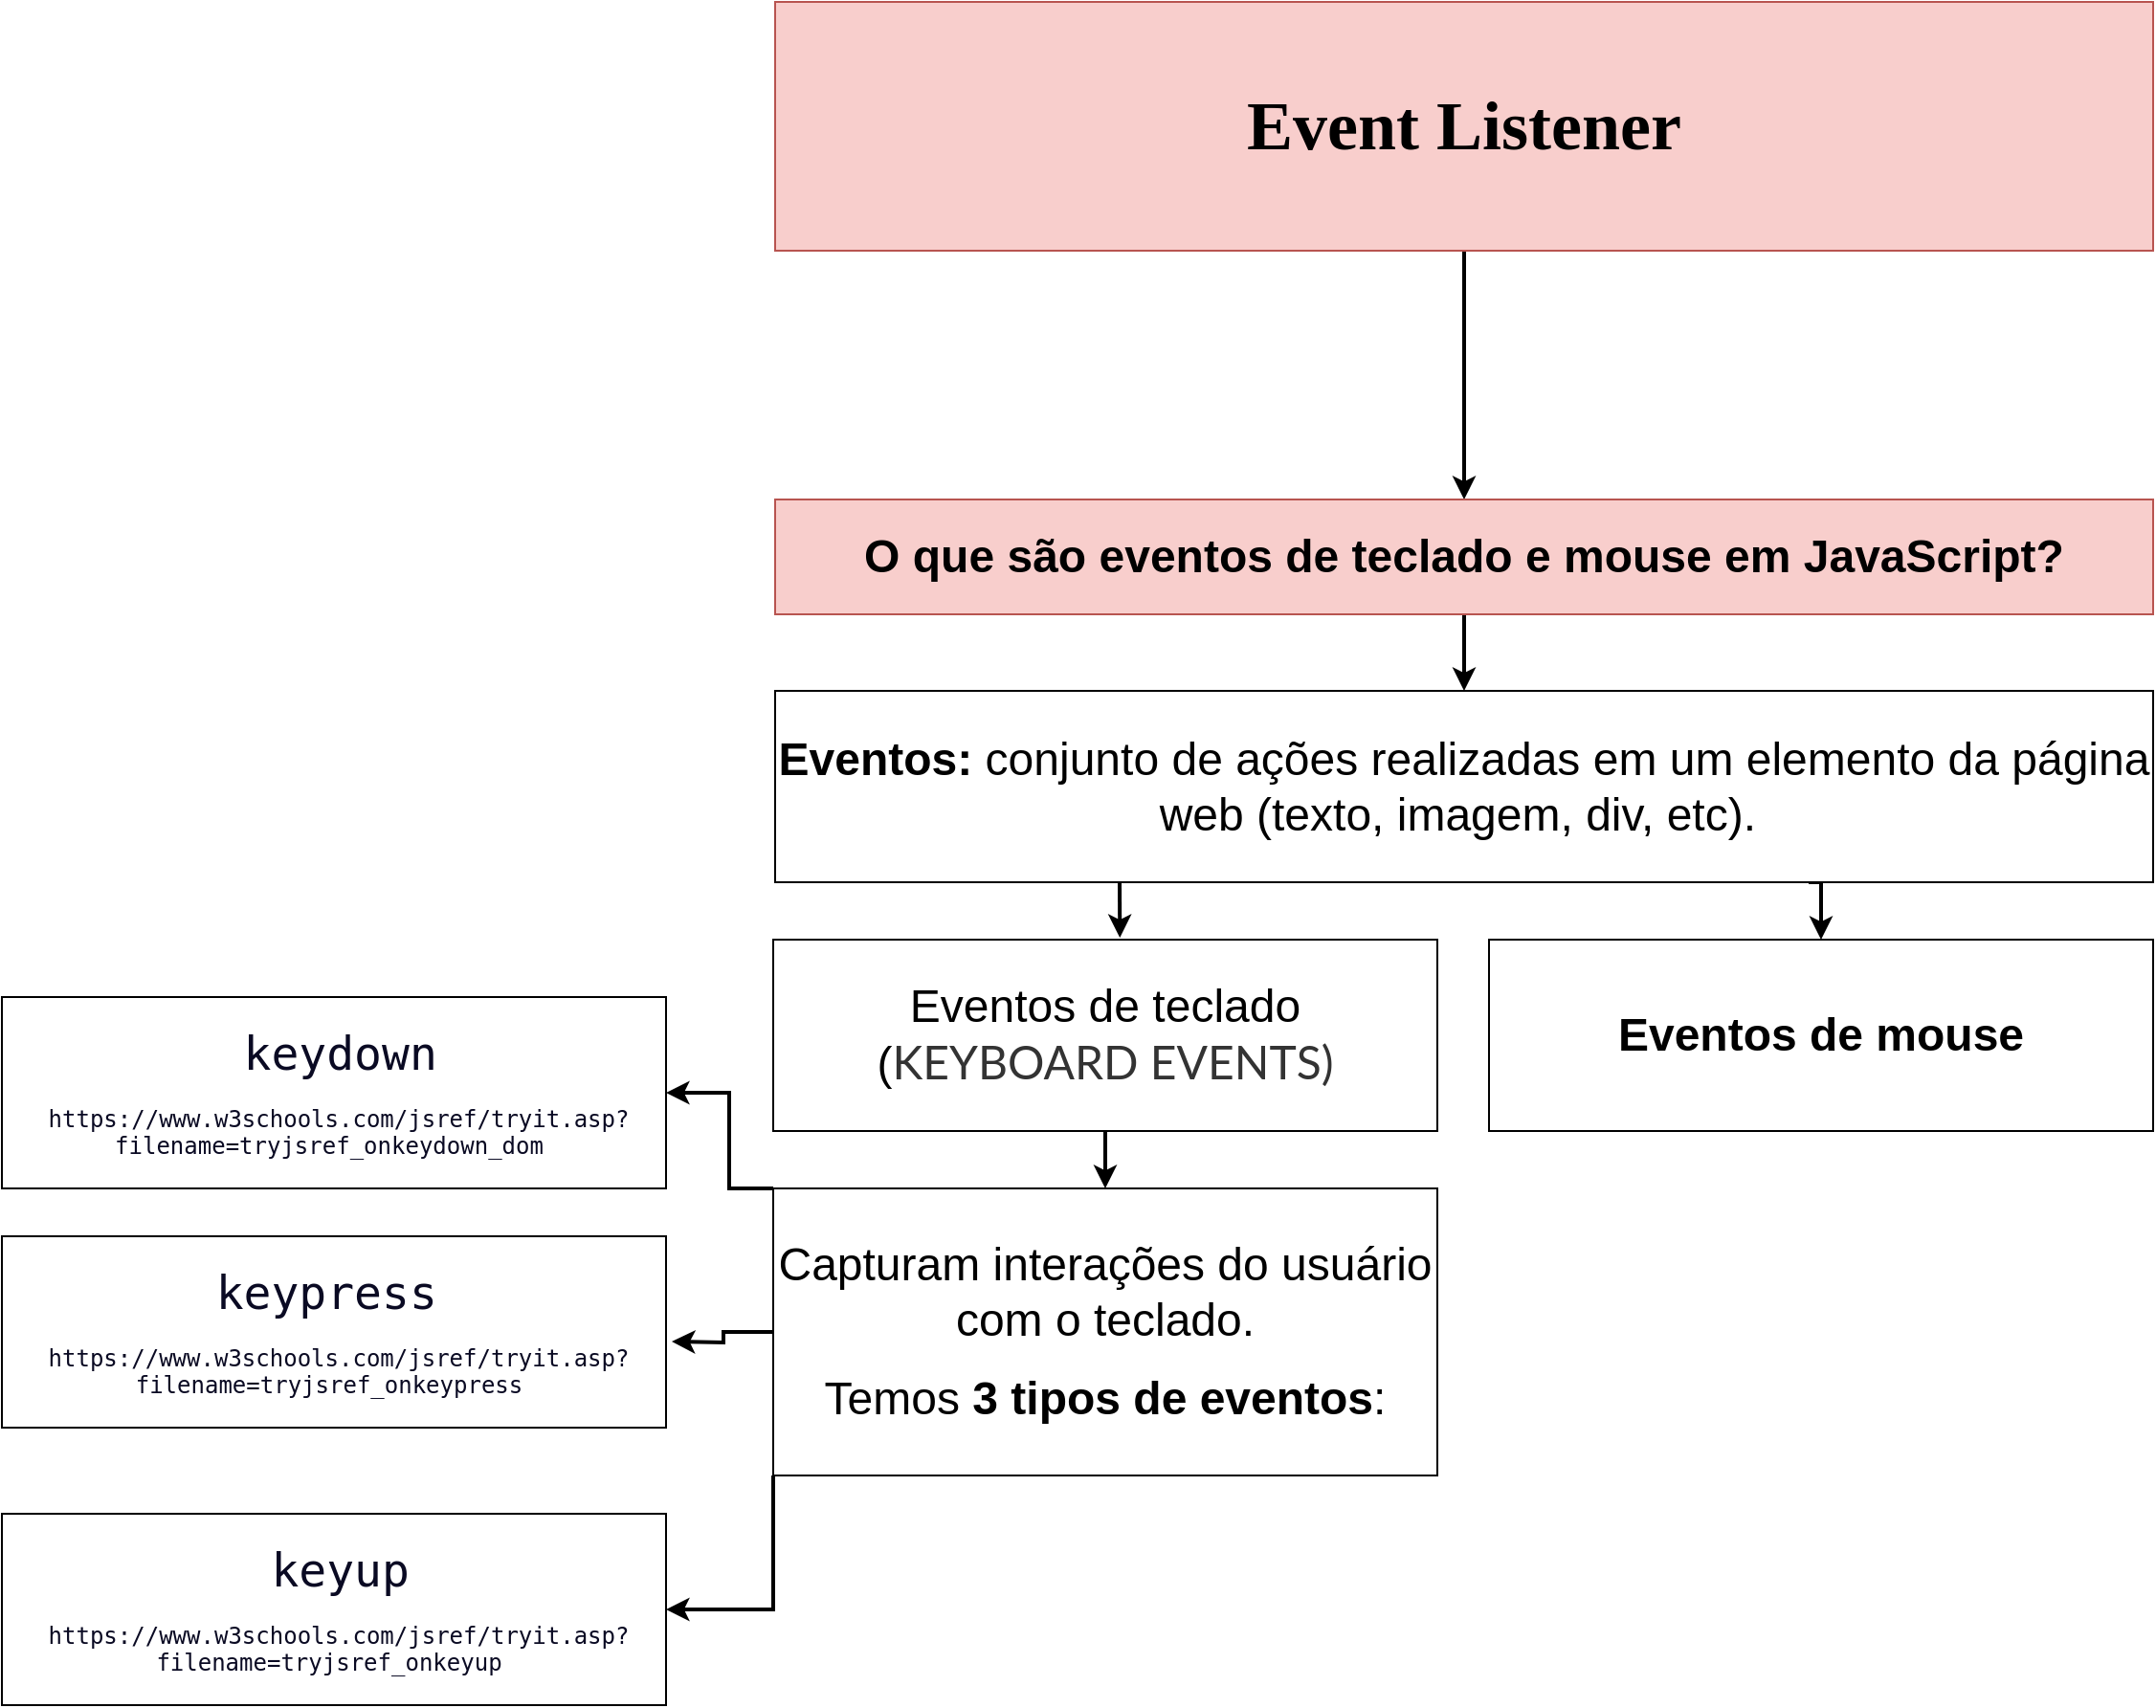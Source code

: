 <mxfile version="20.8.16" type="github"><diagram name="Página-1" id="ntbLtSMyAjOL-mvKOApy"><mxGraphModel dx="1690" dy="463" grid="1" gridSize="10" guides="1" tooltips="1" connect="1" arrows="1" fold="1" page="1" pageScale="1" pageWidth="827" pageHeight="1169" math="0" shadow="0"><root><mxCell id="0"/><mxCell id="1" parent="0"/><mxCell id="YAXB3PAwyHVmM0aFCQrO-5" style="edgeStyle=orthogonalEdgeStyle;rounded=0;orthogonalLoop=1;jettySize=auto;html=1;fontFamily=Comic Sans MS;fontSize=36;strokeWidth=2;" edge="1" parent="1" source="YAXB3PAwyHVmM0aFCQrO-1" target="YAXB3PAwyHVmM0aFCQrO-3"><mxGeometry relative="1" as="geometry"/></mxCell><mxCell id="YAXB3PAwyHVmM0aFCQrO-1" value="&lt;h1&gt;&lt;font face=&quot;Comic Sans MS&quot; style=&quot;font-size: 36px;&quot;&gt;Event Listener&lt;/font&gt;&lt;/h1&gt;" style="rounded=0;whiteSpace=wrap;html=1;fillColor=#f8cecc;strokeColor=#b85450;" vertex="1" parent="1"><mxGeometry x="54" y="40" width="720" height="130" as="geometry"/></mxCell><mxCell id="YAXB3PAwyHVmM0aFCQrO-9" value="" style="edgeStyle=orthogonalEdgeStyle;rounded=0;orthogonalLoop=1;jettySize=auto;html=1;strokeWidth=2;fontFamily=Comic Sans MS;fontSize=24;" edge="1" parent="1" source="YAXB3PAwyHVmM0aFCQrO-3" target="YAXB3PAwyHVmM0aFCQrO-6"><mxGeometry relative="1" as="geometry"><Array as="points"><mxPoint x="414" y="390"/><mxPoint x="414" y="390"/></Array></mxGeometry></mxCell><mxCell id="YAXB3PAwyHVmM0aFCQrO-3" value="&lt;h1&gt;O que são eventos de teclado e mouse em JavaScript?&lt;br&gt;&lt;/h1&gt;" style="rounded=0;whiteSpace=wrap;html=1;fillColor=#f8cecc;strokeColor=#b85450;" vertex="1" parent="1"><mxGeometry x="54" y="300" width="720" height="60" as="geometry"/></mxCell><mxCell id="YAXB3PAwyHVmM0aFCQrO-14" style="edgeStyle=orthogonalEdgeStyle;rounded=0;orthogonalLoop=1;jettySize=auto;html=1;exitX=0.25;exitY=1;exitDx=0;exitDy=0;entryX=0.522;entryY=-0.01;entryDx=0;entryDy=0;entryPerimeter=0;strokeWidth=2;fontFamily=Comic Sans MS;fontSize=24;" edge="1" parent="1" source="YAXB3PAwyHVmM0aFCQrO-6" target="YAXB3PAwyHVmM0aFCQrO-10"><mxGeometry relative="1" as="geometry"/></mxCell><mxCell id="YAXB3PAwyHVmM0aFCQrO-15" style="edgeStyle=orthogonalEdgeStyle;rounded=0;orthogonalLoop=1;jettySize=auto;html=1;exitX=0.75;exitY=1;exitDx=0;exitDy=0;entryX=0.5;entryY=0;entryDx=0;entryDy=0;strokeWidth=2;fontFamily=Comic Sans MS;fontSize=24;" edge="1" parent="1" source="YAXB3PAwyHVmM0aFCQrO-6" target="YAXB3PAwyHVmM0aFCQrO-13"><mxGeometry relative="1" as="geometry"/></mxCell><mxCell id="YAXB3PAwyHVmM0aFCQrO-6" value="&lt;p&gt;&lt;font style=&quot;font-size: 24px;&quot;&gt;&lt;b&gt;Eventos:&lt;/b&gt; conjunto de ações realizadas em um elemento da página web (texto, imagem, div, etc).&amp;nbsp;&lt;/font&gt;&lt;/p&gt;" style="rounded=0;whiteSpace=wrap;html=1;" vertex="1" parent="1"><mxGeometry x="54" y="400" width="720" height="100" as="geometry"/></mxCell><mxCell id="YAXB3PAwyHVmM0aFCQrO-18" style="edgeStyle=orthogonalEdgeStyle;rounded=0;orthogonalLoop=1;jettySize=auto;html=1;exitX=0.5;exitY=1;exitDx=0;exitDy=0;entryX=0.5;entryY=0;entryDx=0;entryDy=0;strokeWidth=2;fontFamily=Comic Sans MS;fontSize=24;" edge="1" parent="1" source="YAXB3PAwyHVmM0aFCQrO-10" target="YAXB3PAwyHVmM0aFCQrO-17"><mxGeometry relative="1" as="geometry"/></mxCell><mxCell id="YAXB3PAwyHVmM0aFCQrO-10" value="&lt;p&gt;&lt;font style=&quot;font-size: 24px;&quot;&gt;Eventos de teclado (&lt;/font&gt;&lt;span style=&quot;font-size: 24px; background-color: rgb(255, 255, 255); color: rgb(51, 51, 51); font-family: Lato, sans-serif; text-transform: uppercase;&quot;&gt;KEYBOARD EVENTS)&lt;/span&gt;&lt;/p&gt;" style="rounded=0;whiteSpace=wrap;html=1;" vertex="1" parent="1"><mxGeometry x="53" y="530" width="347" height="100" as="geometry"/></mxCell><mxCell id="YAXB3PAwyHVmM0aFCQrO-13" value="&lt;p&gt;&lt;font style=&quot;font-size: 24px;&quot;&gt;&lt;b&gt;Eventos de mouse&lt;/b&gt;&lt;/font&gt;&lt;/p&gt;" style="rounded=0;whiteSpace=wrap;html=1;" vertex="1" parent="1"><mxGeometry x="427" y="530" width="347" height="100" as="geometry"/></mxCell><mxCell id="YAXB3PAwyHVmM0aFCQrO-27" style="edgeStyle=orthogonalEdgeStyle;rounded=0;orthogonalLoop=1;jettySize=auto;html=1;exitX=0;exitY=0.5;exitDx=0;exitDy=0;strokeWidth=2;fontFamily=Helvetica;fontSize=24;" edge="1" parent="1" source="YAXB3PAwyHVmM0aFCQrO-17"><mxGeometry relative="1" as="geometry"><mxPoint y="740" as="targetPoint"/></mxGeometry></mxCell><mxCell id="YAXB3PAwyHVmM0aFCQrO-28" style="edgeStyle=orthogonalEdgeStyle;rounded=0;orthogonalLoop=1;jettySize=auto;html=1;exitX=0;exitY=0;exitDx=0;exitDy=0;strokeWidth=2;fontFamily=Helvetica;fontSize=24;" edge="1" parent="1" source="YAXB3PAwyHVmM0aFCQrO-17" target="YAXB3PAwyHVmM0aFCQrO-20"><mxGeometry relative="1" as="geometry"><mxPoint y="600" as="targetPoint"/><Array as="points"><mxPoint x="30" y="660"/><mxPoint x="30" y="610"/></Array></mxGeometry></mxCell><mxCell id="YAXB3PAwyHVmM0aFCQrO-30" style="edgeStyle=orthogonalEdgeStyle;rounded=0;orthogonalLoop=1;jettySize=auto;html=1;exitX=0;exitY=1;exitDx=0;exitDy=0;strokeWidth=2;fontFamily=Helvetica;fontSize=24;entryX=1;entryY=0.5;entryDx=0;entryDy=0;" edge="1" parent="1" source="YAXB3PAwyHVmM0aFCQrO-17" target="YAXB3PAwyHVmM0aFCQrO-19"><mxGeometry relative="1" as="geometry"><mxPoint x="60" y="880" as="targetPoint"/></mxGeometry></mxCell><mxCell id="YAXB3PAwyHVmM0aFCQrO-17" value="&lt;p&gt;&lt;font style=&quot;font-size: 24px;&quot;&gt;Capturam interações do usuário com o teclado.&lt;/font&gt;&lt;br&gt;&lt;/p&gt;&lt;p&gt;&lt;font style=&quot;font-size: 24px;&quot;&gt;Temos &lt;b&gt;3 tipos de eventos&lt;/b&gt;:&lt;/font&gt;&lt;/p&gt;" style="rounded=0;whiteSpace=wrap;html=1;" vertex="1" parent="1"><mxGeometry x="53" y="660" width="347" height="150" as="geometry"/></mxCell><mxCell id="YAXB3PAwyHVmM0aFCQrO-19" value="&lt;p&gt;&lt;font style=&quot;font-size: 24px;&quot;&gt;&lt;span style=&quot;background-color: initial;&quot;&gt;&amp;nbsp;&lt;/span&gt;&lt;code style=&quot;background: var(--gray15); box-sizing: inherit; margin: 0px; padding: 0px 5px 2px; border: 0px; font-variant-numeric: inherit; font-variant-east-asian: inherit; font-stretch: inherit; line-height: 1em; vertical-align: baseline; word-break: normal; color: rgb(10, 10, 35); text-align: start;&quot;&gt;keyup&lt;/code&gt;&lt;/font&gt;&lt;br&gt;&lt;/p&gt;&lt;p&gt;&lt;font style=&quot;&quot;&gt;&lt;code style=&quot;background: var(--gray15); box-sizing: inherit; margin: 0px; padding: 0px 5px 2px; border: 0px; font-variant-numeric: inherit; font-variant-east-asian: inherit; font-stretch: inherit; line-height: 1em; vertical-align: baseline; word-break: normal; text-align: start;&quot;&gt;&lt;font color=&quot;#0a0a23&quot;&gt;https://www.w3schools.com/jsref/tryit.asp?filename=tryjsref_onkeyup&lt;/font&gt;&lt;br&gt;&lt;/code&gt;&lt;/font&gt;&lt;/p&gt;" style="rounded=0;whiteSpace=wrap;html=1;" vertex="1" parent="1"><mxGeometry x="-350" y="830" width="347" height="100" as="geometry"/></mxCell><mxCell id="YAXB3PAwyHVmM0aFCQrO-20" value="&lt;p&gt;&lt;font style=&quot;font-size: 24px;&quot;&gt;&lt;span style=&quot;background-color: initial;&quot;&gt;&amp;nbsp;&lt;/span&gt;&lt;code style=&quot;background: var(--gray15); box-sizing: inherit; margin: 0px; padding: 0px 5px 2px; border: 0px; font-variant-numeric: inherit; font-variant-east-asian: inherit; font-stretch: inherit; line-height: 1em; vertical-align: baseline; word-break: normal; color: rgb(10, 10, 35); text-align: start;&quot;&gt;keydown&lt;/code&gt;&lt;/font&gt;&lt;br&gt;&lt;/p&gt;&lt;p&gt;&lt;font style=&quot;&quot;&gt;&lt;code style=&quot;background: var(--gray15); box-sizing: inherit; margin: 0px; padding: 0px 5px 2px; border: 0px; font-variant-numeric: inherit; font-variant-east-asian: inherit; font-stretch: inherit; line-height: 1em; vertical-align: baseline; word-break: normal; text-align: start;&quot;&gt;&lt;font color=&quot;#0a0a23&quot;&gt;https://www.w3schools.com/jsref/tryit.asp?filename=tryjsref_onkeydown_dom&lt;/font&gt;&lt;br&gt;&lt;/code&gt;&lt;/font&gt;&lt;/p&gt;" style="rounded=0;whiteSpace=wrap;html=1;" vertex="1" parent="1"><mxGeometry x="-350" y="560" width="347" height="100" as="geometry"/></mxCell><mxCell id="YAXB3PAwyHVmM0aFCQrO-22" value="&lt;p&gt;&lt;font style=&quot;font-size: 24px;&quot;&gt;&lt;span style=&quot;background-color: initial;&quot;&gt;&amp;nbsp;&lt;/span&gt;&lt;code style=&quot;background: var(--gray15); box-sizing: inherit; margin: 0px; padding: 0px 5px 2px; border: 0px; font-variant-numeric: inherit; font-variant-east-asian: inherit; font-stretch: inherit; line-height: 1em; vertical-align: baseline; word-break: normal; color: rgb(10, 10, 35); text-align: start;&quot;&gt;keypress&amp;nbsp;&lt;/code&gt;&lt;/font&gt;&lt;br&gt;&lt;/p&gt;&lt;p&gt;&lt;font style=&quot;&quot;&gt;&lt;code style=&quot;background: var(--gray15); box-sizing: inherit; margin: 0px; padding: 0px 5px 2px; border: 0px; font-variant-numeric: inherit; font-variant-east-asian: inherit; font-stretch: inherit; line-height: 1em; vertical-align: baseline; word-break: normal; text-align: start;&quot;&gt;&lt;font color=&quot;#0a0a23&quot;&gt;https://www.w3schools.com/jsref/tryit.asp?filename=tryjsref_onkeypress&lt;/font&gt;&lt;br&gt;&lt;/code&gt;&lt;/font&gt;&lt;/p&gt;" style="rounded=0;whiteSpace=wrap;html=1;" vertex="1" parent="1"><mxGeometry x="-350" y="685" width="347" height="100" as="geometry"/></mxCell></root></mxGraphModel></diagram></mxfile>